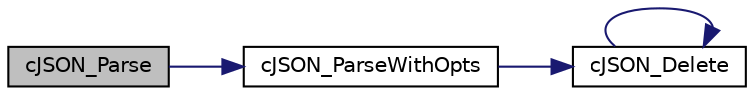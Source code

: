 digraph "cJSON_Parse"
{
  edge [fontname="Helvetica",fontsize="10",labelfontname="Helvetica",labelfontsize="10"];
  node [fontname="Helvetica",fontsize="10",shape=record];
  rankdir="LR";
  Node1 [label="cJSON_Parse",height=0.2,width=0.4,color="black", fillcolor="grey75", style="filled", fontcolor="black"];
  Node1 -> Node2 [color="midnightblue",fontsize="10",style="solid",fontname="Helvetica"];
  Node2 [label="cJSON_ParseWithOpts",height=0.2,width=0.4,color="black", fillcolor="white", style="filled",URL="$c_j_s_o_n_8cc.html#a9c63df4d9350bee4bd1726f8f23ad536"];
  Node2 -> Node3 [color="midnightblue",fontsize="10",style="solid",fontname="Helvetica"];
  Node3 [label="cJSON_Delete",height=0.2,width=0.4,color="black", fillcolor="white", style="filled",URL="$c_j_s_o_n_8cc.html#ab18060251de70a2b55a18dec694f8f8a"];
  Node3 -> Node3 [color="midnightblue",fontsize="10",style="solid",fontname="Helvetica"];
}

